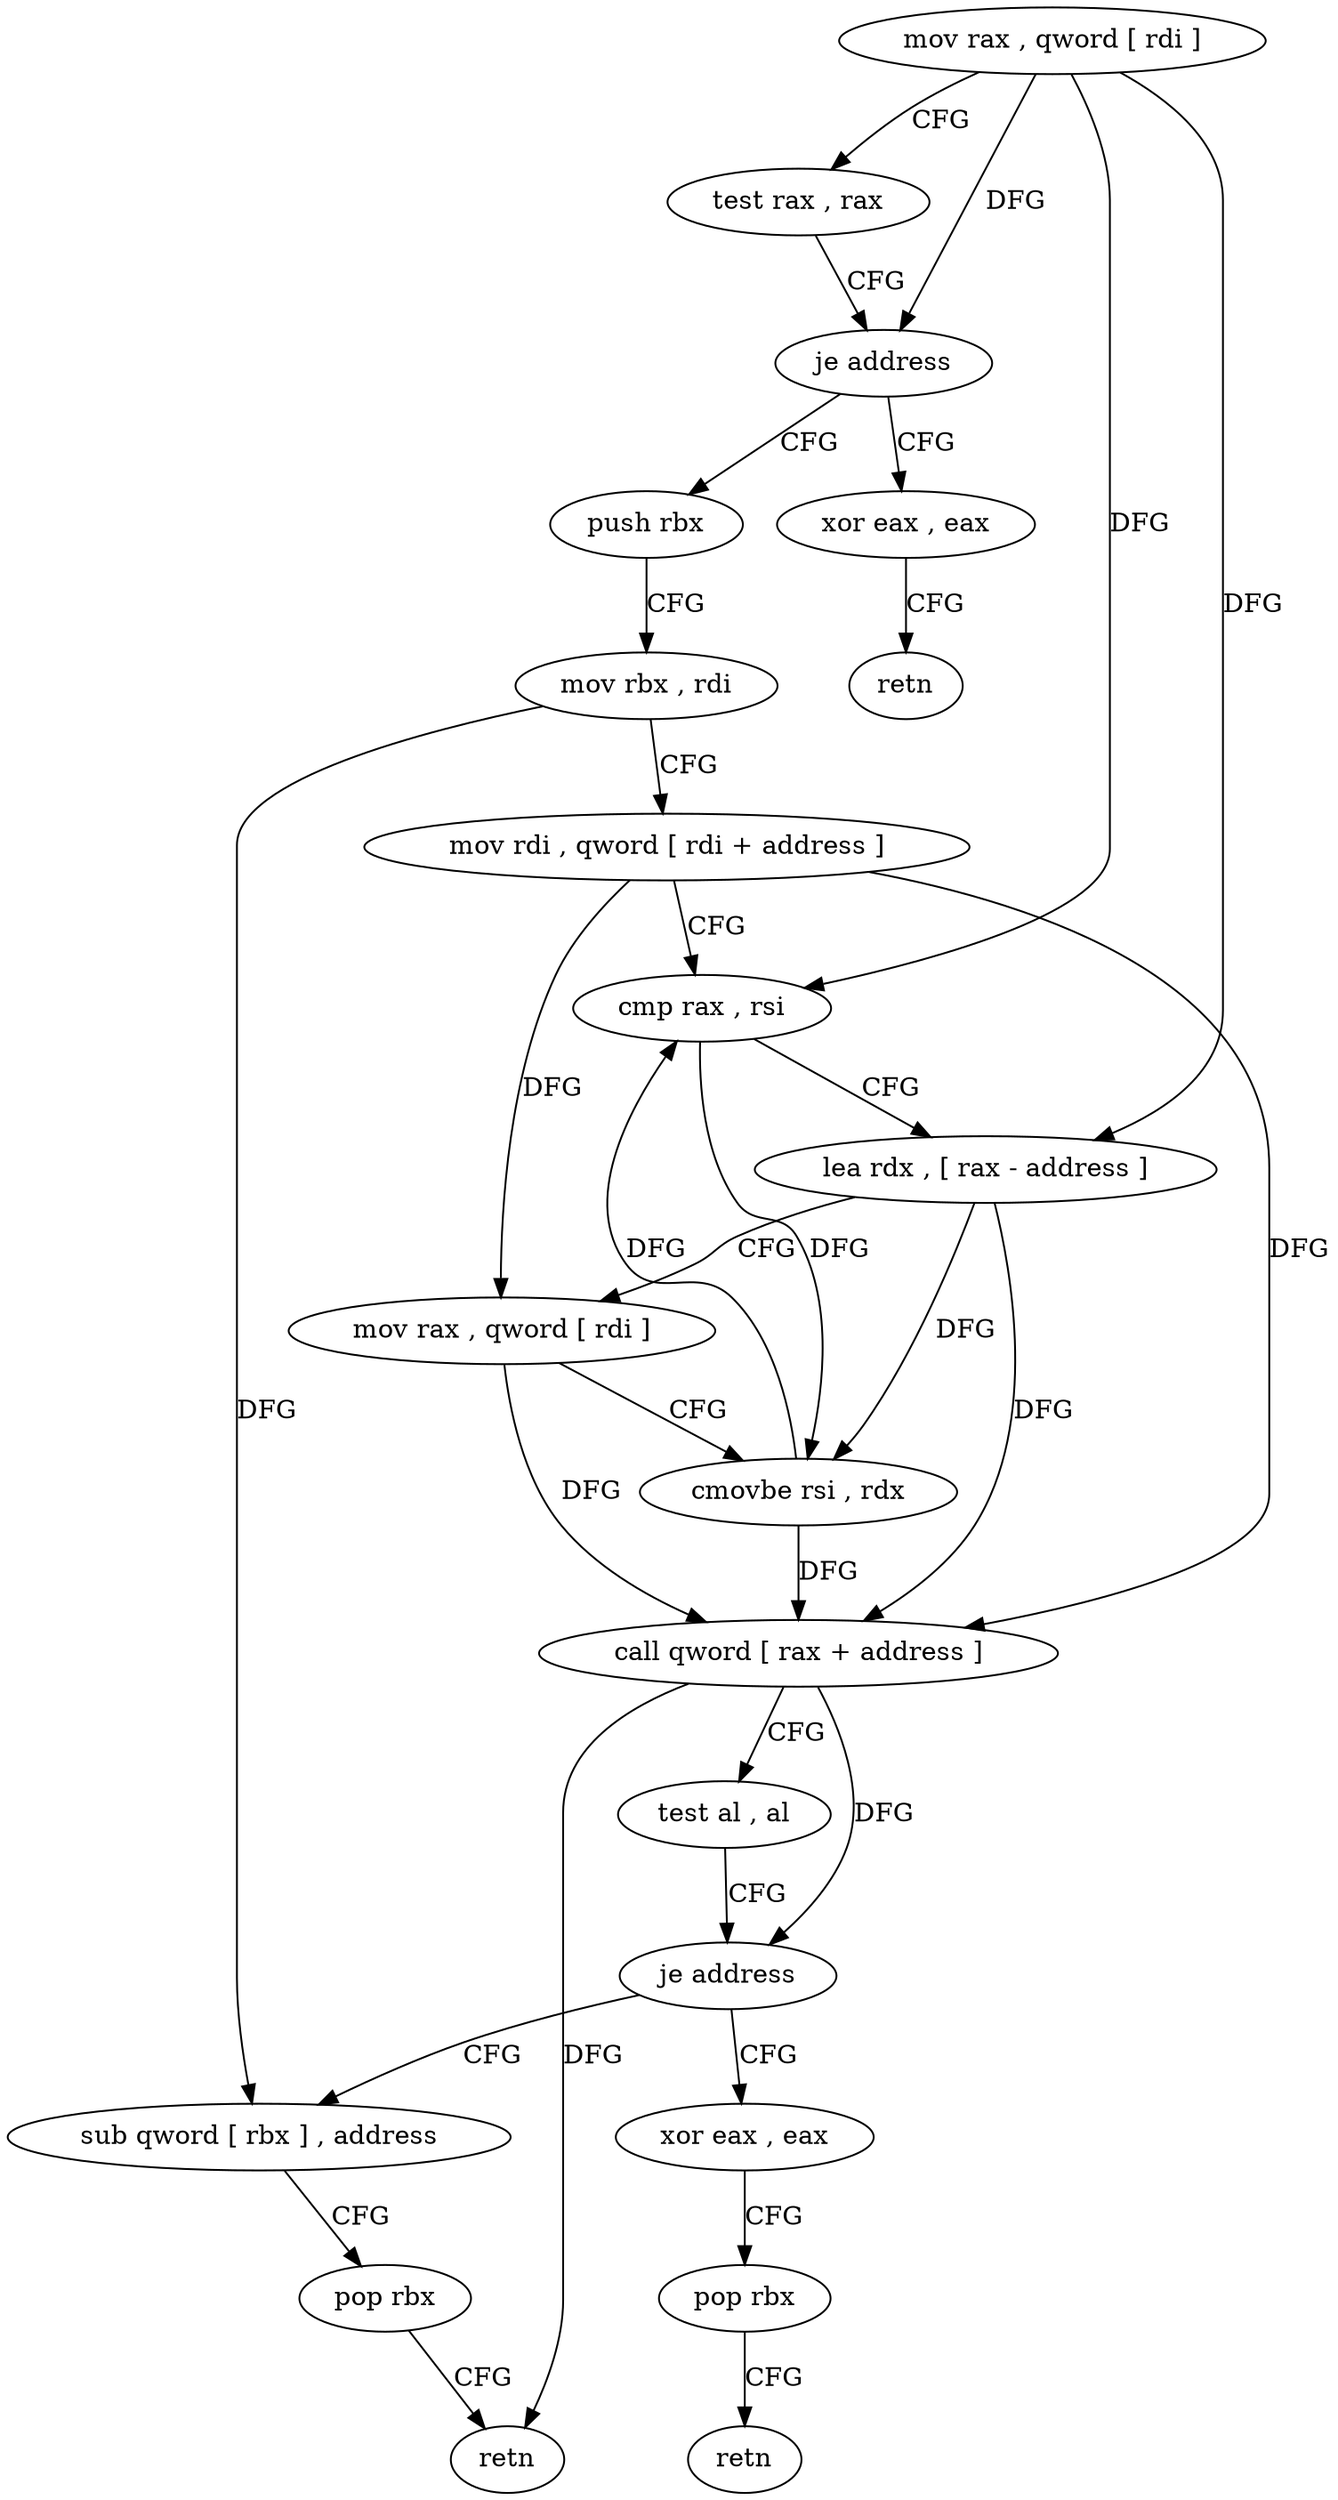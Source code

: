digraph "func" {
"99024" [label = "mov rax , qword [ rdi ]" ]
"99027" [label = "test rax , rax" ]
"99030" [label = "je address" ]
"99080" [label = "xor eax , eax" ]
"99032" [label = "push rbx" ]
"99082" [label = "retn" ]
"99033" [label = "mov rbx , rdi" ]
"99036" [label = "mov rdi , qword [ rdi + address ]" ]
"99040" [label = "cmp rax , rsi" ]
"99043" [label = "lea rdx , [ rax - address ]" ]
"99047" [label = "mov rax , qword [ rdi ]" ]
"99050" [label = "cmovbe rsi , rdx" ]
"99054" [label = "call qword [ rax + address ]" ]
"99060" [label = "test al , al" ]
"99062" [label = "je address" ]
"99072" [label = "xor eax , eax" ]
"99064" [label = "sub qword [ rbx ] , address" ]
"99074" [label = "pop rbx" ]
"99075" [label = "retn" ]
"99068" [label = "pop rbx" ]
"99069" [label = "retn" ]
"99024" -> "99027" [ label = "CFG" ]
"99024" -> "99030" [ label = "DFG" ]
"99024" -> "99040" [ label = "DFG" ]
"99024" -> "99043" [ label = "DFG" ]
"99027" -> "99030" [ label = "CFG" ]
"99030" -> "99080" [ label = "CFG" ]
"99030" -> "99032" [ label = "CFG" ]
"99080" -> "99082" [ label = "CFG" ]
"99032" -> "99033" [ label = "CFG" ]
"99033" -> "99036" [ label = "CFG" ]
"99033" -> "99064" [ label = "DFG" ]
"99036" -> "99040" [ label = "CFG" ]
"99036" -> "99047" [ label = "DFG" ]
"99036" -> "99054" [ label = "DFG" ]
"99040" -> "99043" [ label = "CFG" ]
"99040" -> "99050" [ label = "DFG" ]
"99043" -> "99047" [ label = "CFG" ]
"99043" -> "99050" [ label = "DFG" ]
"99043" -> "99054" [ label = "DFG" ]
"99047" -> "99050" [ label = "CFG" ]
"99047" -> "99054" [ label = "DFG" ]
"99050" -> "99054" [ label = "DFG" ]
"99050" -> "99040" [ label = "DFG" ]
"99054" -> "99060" [ label = "CFG" ]
"99054" -> "99062" [ label = "DFG" ]
"99054" -> "99069" [ label = "DFG" ]
"99060" -> "99062" [ label = "CFG" ]
"99062" -> "99072" [ label = "CFG" ]
"99062" -> "99064" [ label = "CFG" ]
"99072" -> "99074" [ label = "CFG" ]
"99064" -> "99068" [ label = "CFG" ]
"99074" -> "99075" [ label = "CFG" ]
"99068" -> "99069" [ label = "CFG" ]
}
